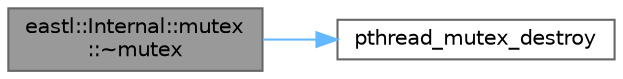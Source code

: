 digraph "eastl::Internal::mutex::~mutex"
{
 // LATEX_PDF_SIZE
  bgcolor="transparent";
  edge [fontname=Helvetica,fontsize=10,labelfontname=Helvetica,labelfontsize=10];
  node [fontname=Helvetica,fontsize=10,shape=box,height=0.2,width=0.4];
  rankdir="LR";
  Node1 [id="Node000001",label="eastl::Internal::mutex\l::~mutex",height=0.2,width=0.4,color="gray40", fillcolor="grey60", style="filled", fontcolor="black",tooltip=" "];
  Node1 -> Node2 [id="edge1_Node000001_Node000002",color="steelblue1",style="solid",tooltip=" "];
  Node2 [id="Node000002",label="pthread_mutex_destroy",height=0.2,width=0.4,color="grey40", fillcolor="white", style="filled",URL="$pthread__minport__windows_8h.html#a733a87c6f8ed4dc0b76662dac0ea4a9a",tooltip=" "];
}
